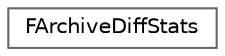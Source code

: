 digraph "Graphical Class Hierarchy"
{
 // INTERACTIVE_SVG=YES
 // LATEX_PDF_SIZE
  bgcolor="transparent";
  edge [fontname=Helvetica,fontsize=10,labelfontname=Helvetica,labelfontsize=10];
  node [fontname=Helvetica,fontsize=10,shape=box,height=0.2,width=0.4];
  rankdir="LR";
  Node0 [id="Node000000",label="FArchiveDiffStats",height=0.2,width=0.4,color="grey40", fillcolor="white", style="filled",URL="$d1/d2e/structFArchiveDiffStats.html",tooltip="Structure that holds stats from comparing two packages."];
}
